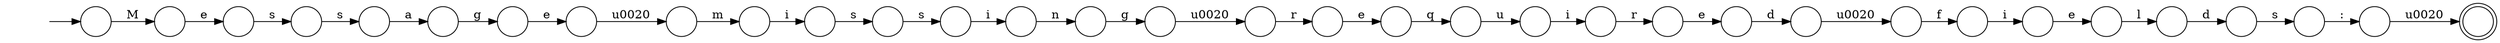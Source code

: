 digraph Automaton {
  rankdir = LR;
  0 [shape=circle,label=""];
  0 -> 12 [label="i"]
  1 [shape=circle,label=""];
  1 -> 2 [label="g"]
  2 [shape=circle,label=""];
  2 -> 6 [label="\u0020"]
  3 [shape=circle,label=""];
  3 -> 16 [label="u"]
  4 [shape=circle,label=""];
  4 -> 0 [label="s"]
  5 [shape=circle,label=""];
  5 -> 4 [label="s"]
  6 [shape=circle,label=""];
  6 -> 18 [label="r"]
  7 [shape=circle,label=""];
  7 -> 19 [label="e"]
  8 [shape=circle,label=""];
  8 -> 32 [label="g"]
  9 [shape=circle,label=""];
  9 -> 17 [label="s"]
  10 [shape=circle,label=""];
  10 -> 21 [label="r"]
  11 [shape=circle,label=""];
  11 -> 33 [label="s"]
  12 [shape=circle,label=""];
  12 -> 1 [label="n"]
  13 [shape=circle,label=""];
  13 -> 8 [label="a"]
  14 [shape=circle,label=""];
  14 -> 3 [label="q"]
  15 [shape=doublecircle,label=""];
  16 [shape=circle,label=""];
  16 -> 10 [label="i"]
  17 [shape=circle,label=""];
  17 -> 13 [label="s"]
  18 [shape=circle,label=""];
  18 -> 14 [label="e"]
  19 [shape=circle,label=""];
  19 -> 25 [label="l"]
  20 [shape=circle,label=""];
  20 -> 5 [label="i"]
  21 [shape=circle,label=""];
  21 -> 23 [label="e"]
  22 [shape=circle,label=""];
  22 -> 7 [label="i"]
  23 [shape=circle,label=""];
  23 -> 24 [label="d"]
  24 [shape=circle,label=""];
  24 -> 28 [label="\u0020"]
  25 [shape=circle,label=""];
  25 -> 11 [label="d"]
  26 [shape=circle,label=""];
  26 -> 20 [label="m"]
  27 [shape=circle,label=""];
  27 -> 15 [label="\u0020"]
  28 [shape=circle,label=""];
  28 -> 22 [label="f"]
  29 [shape=circle,label=""];
  29 -> 26 [label="\u0020"]
  30 [shape=circle,label=""];
  30 -> 9 [label="e"]
  31 [shape=circle,label=""];
  initial [shape=plaintext,label=""];
  initial -> 31
  31 -> 30 [label="M"]
  32 [shape=circle,label=""];
  32 -> 29 [label="e"]
  33 [shape=circle,label=""];
  33 -> 27 [label=":"]
}
